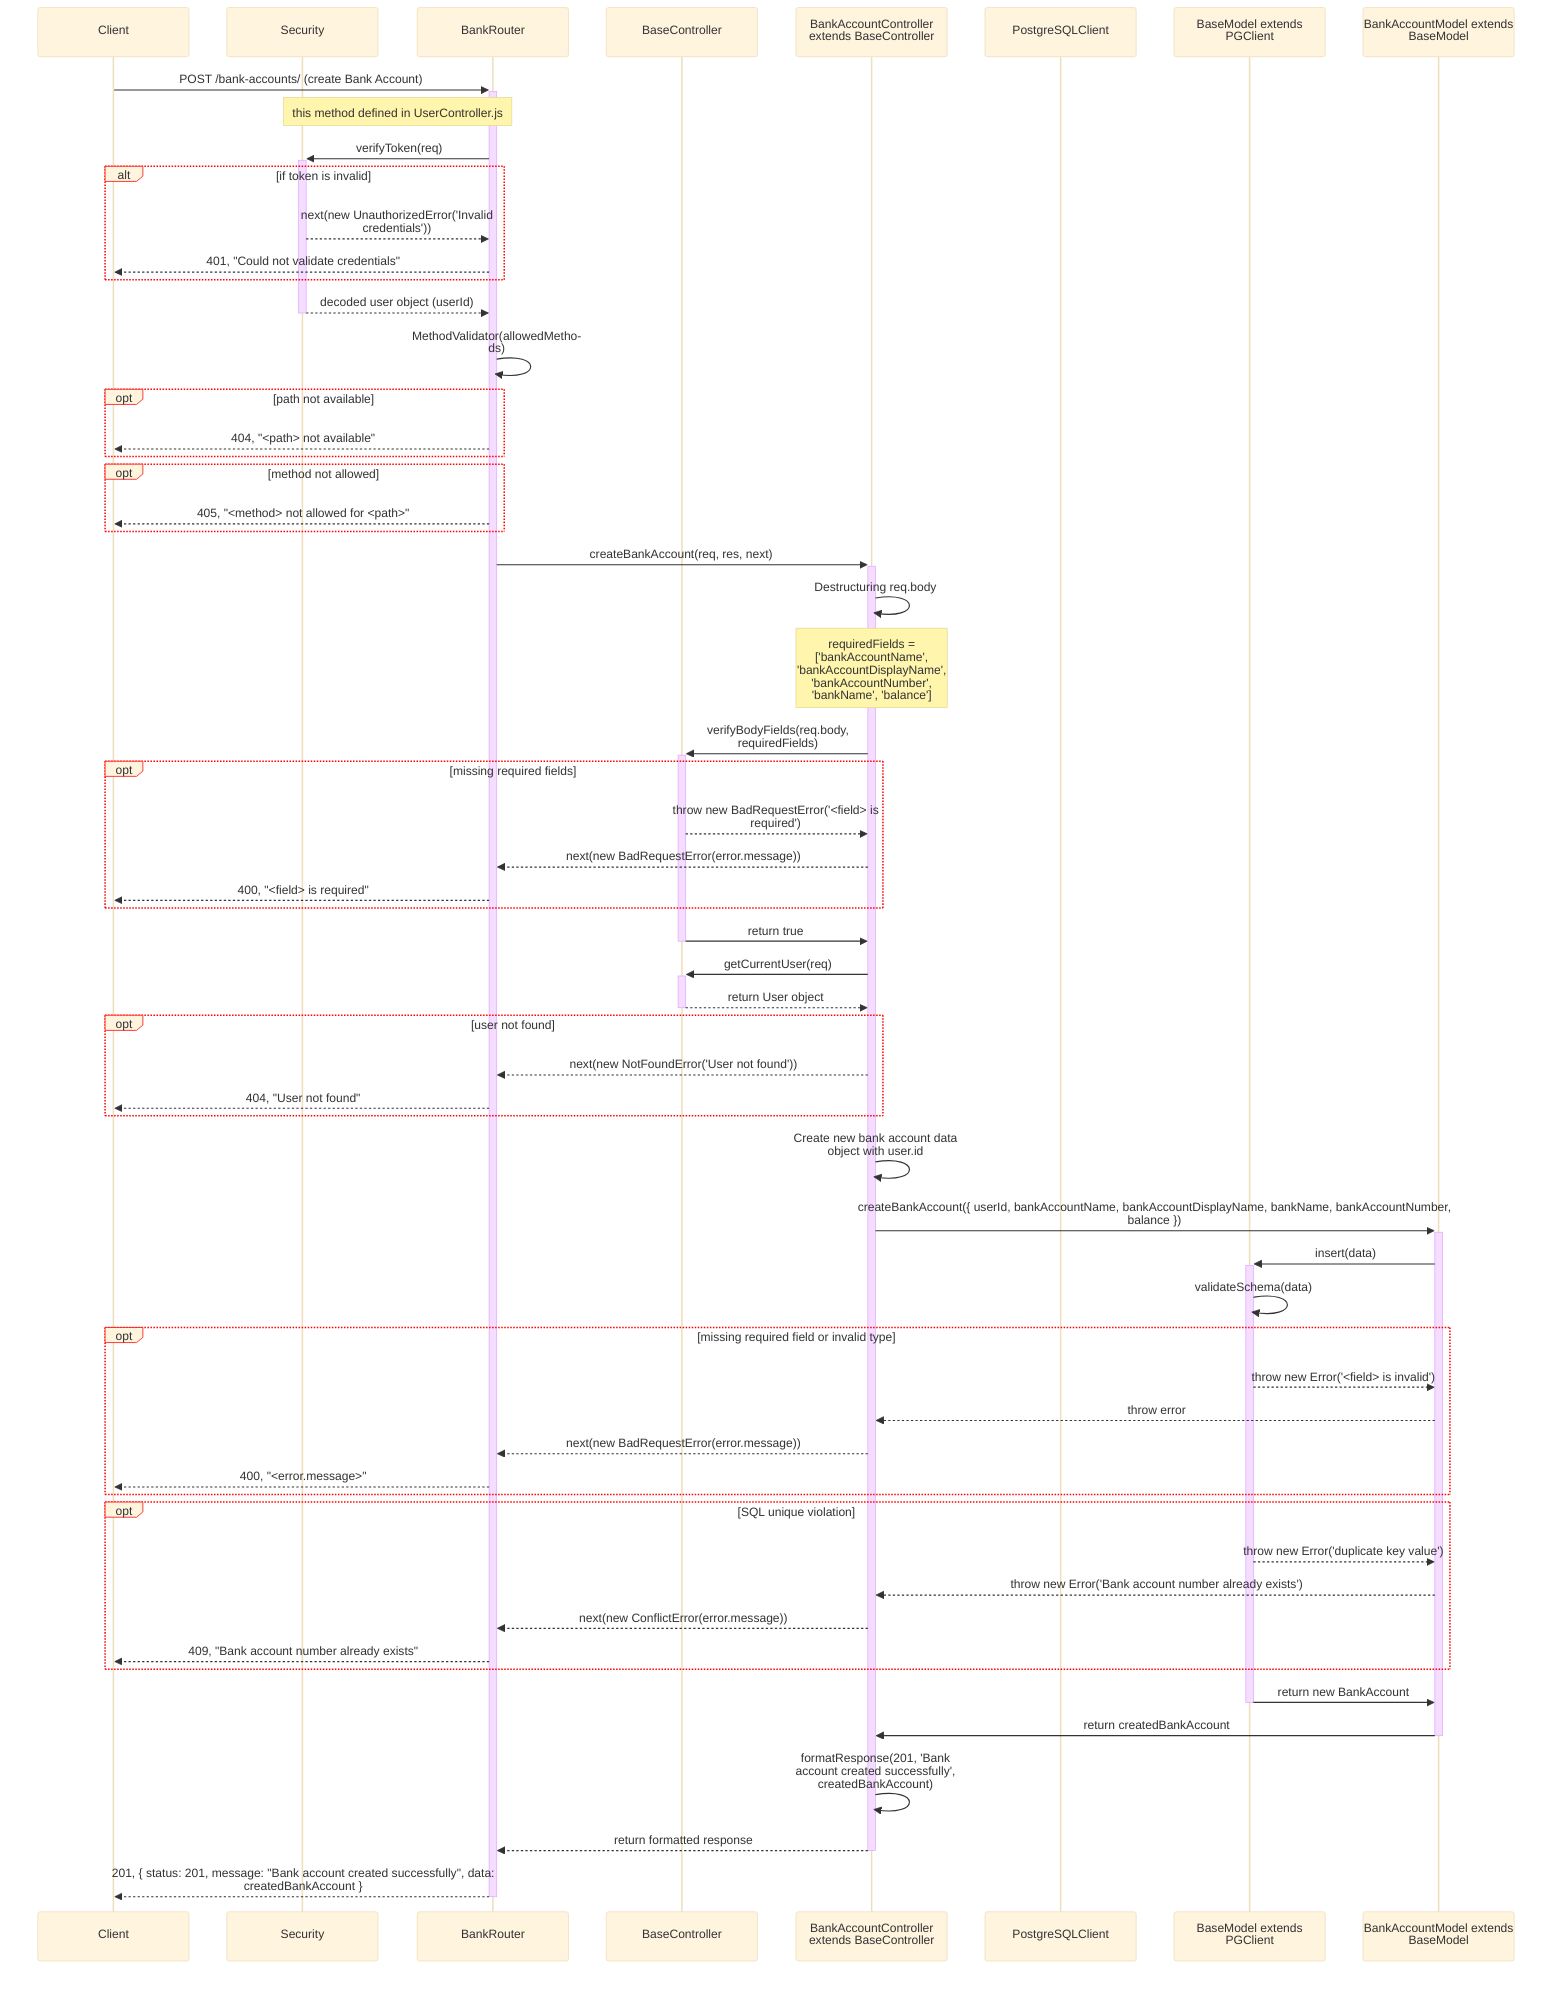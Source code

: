 %%{
    init: {
        "theme":"base",
        "themeVariables": {
            'labelBoxBorderColor': '#ff0000'
        },
        "sequence": { 
            "wrap": true, 
            "width": 200 
        } 
    }
}%%
sequenceDiagram
    participant Client
    participant Sec as Security
    participant Router as BankRouter
    participant BaseCont as BaseController
    participant Cont as BankAccountController extends BaseController
    participant PGClient as PostgreSQLClient
    participant BaseModel as BaseModel extends PGClient
    participant Model as BankAccountModel extends BaseModel

    Client->>+Router: POST /bank-accounts/ (create Bank Account)
    Note over Sec, Router: this method defined in UserController.js
    Router->>+Sec: verifyToken(req)
    alt if token is invalid
        Sec-->>Router: next(new UnauthorizedError('Invalid credentials'))
        Router-->>Client: 401, "Could not validate credentials"
    end
    Sec-->>-Router: decoded user object (userId)
    
    Router->>Router: MethodValidator(allowedMethods)
    opt path not available
        Router-->>Client: 404, "<path> not available"
    end
    opt method not allowed
        Router-->>Client: 405, "<method> not allowed for <path>"
    end
    
    Router->>+Cont: createBankAccount(req, res, next)
    Cont->>Cont: Destructuring req.body
    Note over Cont: requiredFields = ['bankAccountName', 'bankAccountDisplayName', 'bankAccountNumber', 'bankName', 'balance']
    Cont->>+BaseCont: verifyBodyFields(req.body, requiredFields)
    opt missing required fields
        BaseCont-->>Cont: throw new BadRequestError('<field> is required')
        Cont-->>Router: next(new BadRequestError(error.message))
        Router-->>Client: 400, "<field> is required"
    end
    BaseCont->>-Cont: return true
    
    Cont->>+BaseCont: getCurrentUser(req)
    BaseCont-->>-Cont: return User object
    opt user not found
        Cont-->>Router: next(new NotFoundError('User not found'))
        Router-->>Client: 404, "User not found"
    end
    
    Cont->>Cont: Create new bank account data object with user.id
    Cont->>+Model: createBankAccount({ userId, bankAccountName, bankAccountDisplayName, bankName, bankAccountNumber, balance })
    Model->>+BaseModel: insert(data) 
    BaseModel->>BaseModel: validateSchema(data)
    
    opt missing required field or invalid type
        BaseModel-->>Model: throw new Error('<field> is invalid')
        Model-->>Cont: throw error
        Cont-->>Router: next(new BadRequestError(error.message))
        Router-->>Client: 400, "<error.message>"
    end
    
    opt SQL unique violation
        BaseModel-->>Model: throw new Error('duplicate key value')
        Model-->>Cont: throw new Error('Bank account number already exists')
        Cont-->>Router: next(new ConflictError(error.message))
        Router-->>Client: 409, "Bank account number already exists"
    end
    
    BaseModel->>-Model: return new BankAccount
    Model->>-Cont: return createdBankAccount
    Cont->>Cont: formatResponse(201, 'Bank account created successfully', createdBankAccount)
    Cont-->>-Router: return formatted response
    Router-->>-Client: 201, { status: 201, message: "Bank account created successfully", data: createdBankAccount }